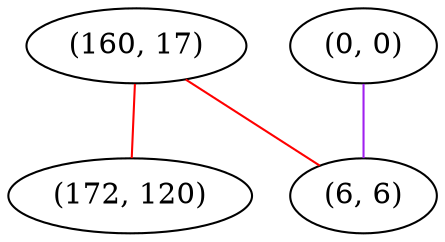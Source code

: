 graph "" {
"(160, 17)";
"(172, 120)";
"(0, 0)";
"(6, 6)";
"(160, 17)" -- "(172, 120)"  [color=red, key=0, weight=1];
"(160, 17)" -- "(6, 6)"  [color=red, key=0, weight=1];
"(0, 0)" -- "(6, 6)"  [color=purple, key=0, weight=4];
}
